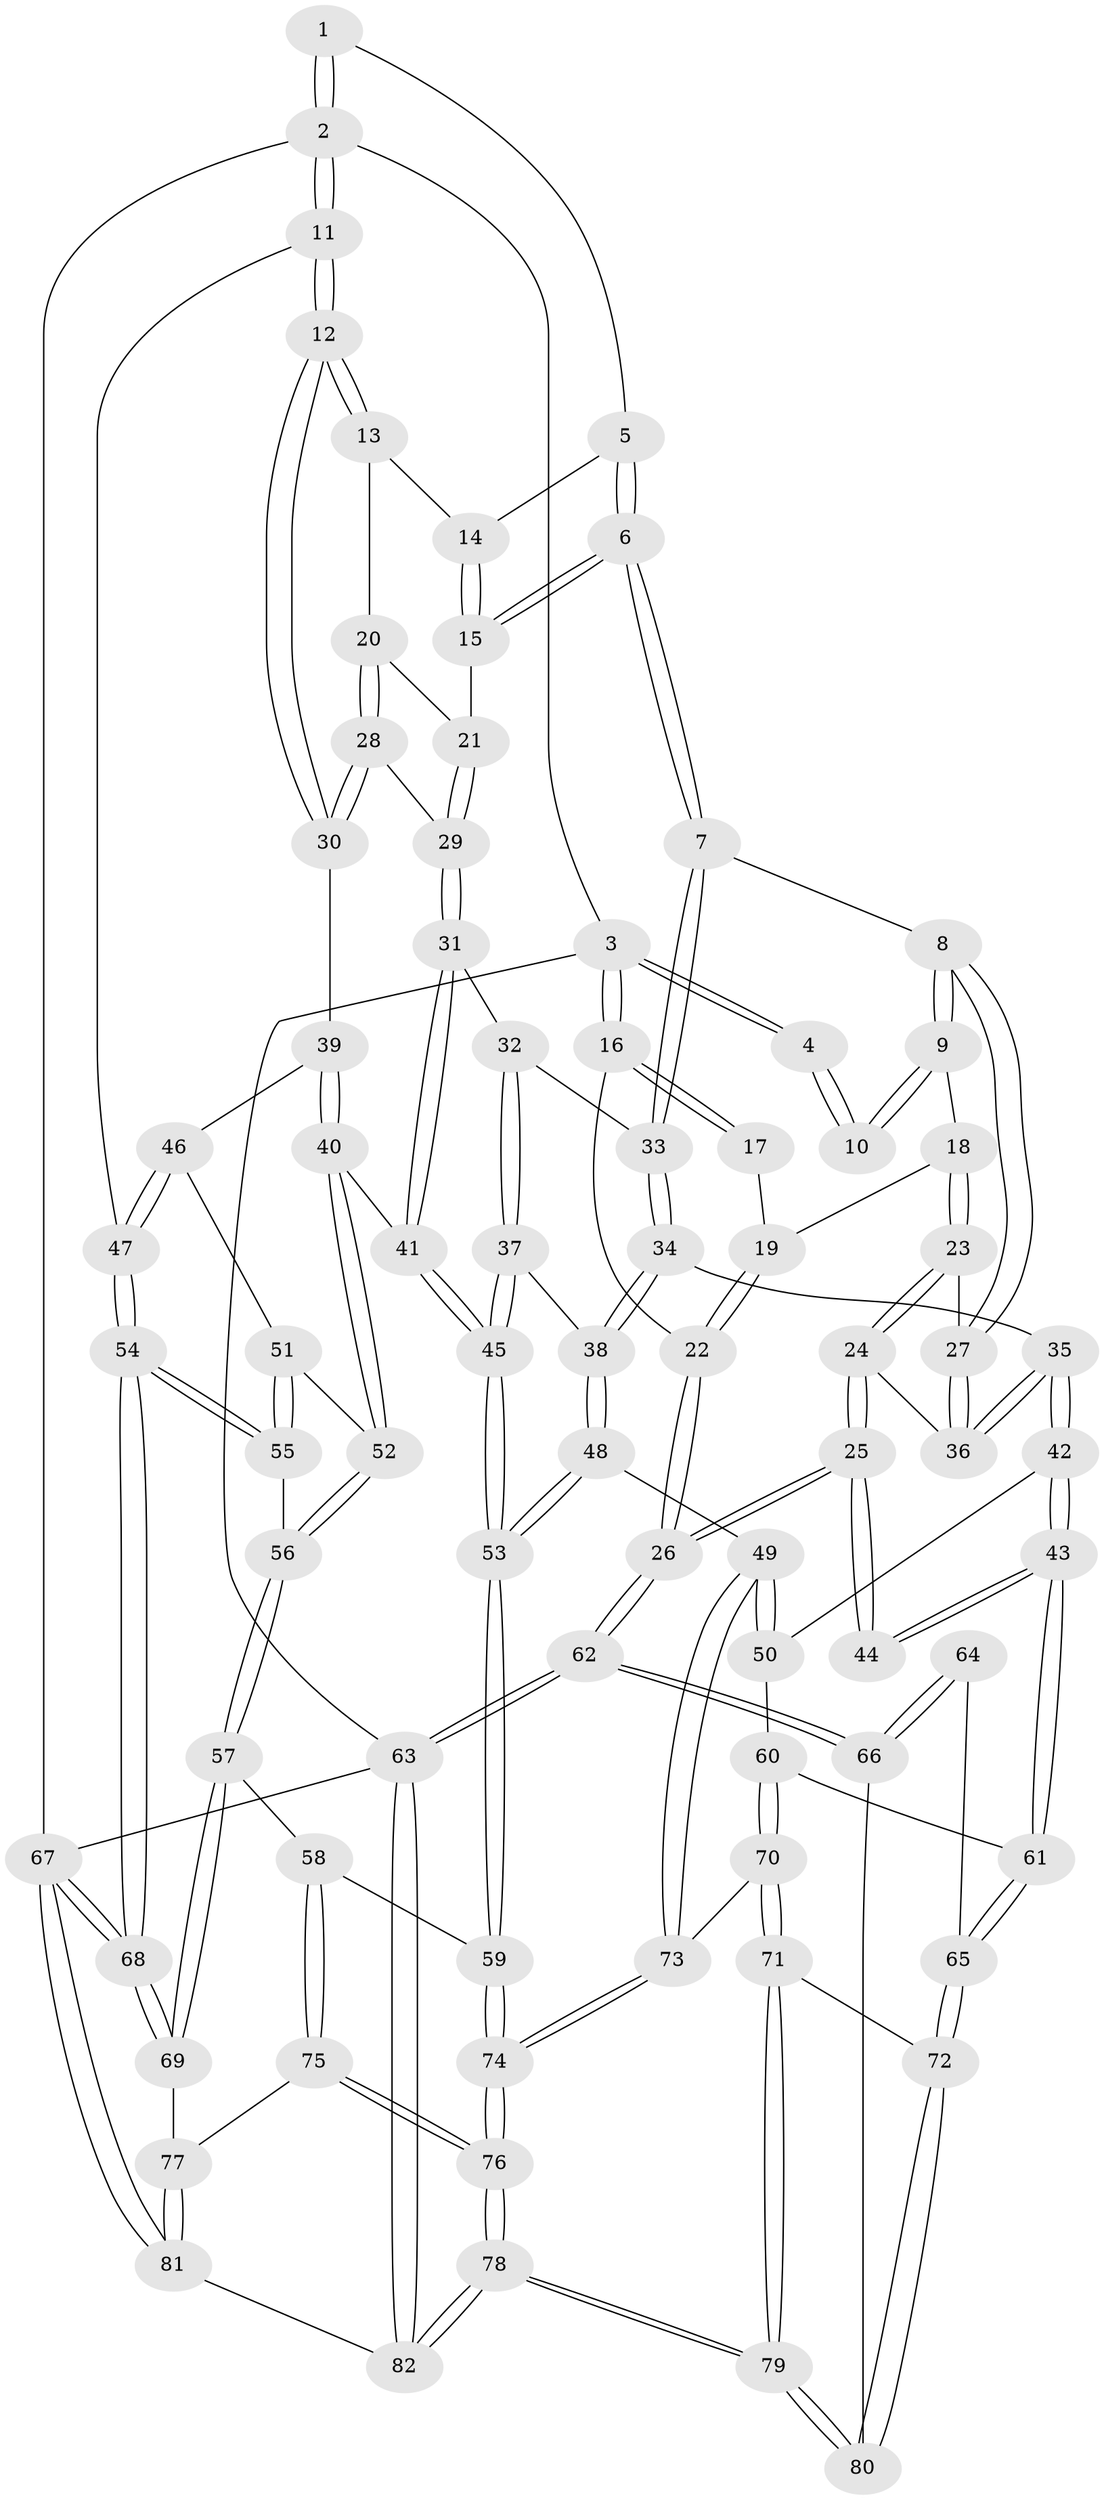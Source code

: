 // Generated by graph-tools (version 1.1) at 2025/16/03/09/25 04:16:56]
// undirected, 82 vertices, 202 edges
graph export_dot {
graph [start="1"]
  node [color=gray90,style=filled];
  1 [pos="+0.7746567067875013+0"];
  2 [pos="+1+0"];
  3 [pos="+0+0"];
  4 [pos="+0.34811994651786055+0"];
  5 [pos="+0.7582404830720799+0"];
  6 [pos="+0.5693129585569338+0.17866002816599502"];
  7 [pos="+0.5366685621583231+0.19817631937813002"];
  8 [pos="+0.5206763165219295+0.19441790770087317"];
  9 [pos="+0.36315520048263594+0.057661216776051655"];
  10 [pos="+0.3599434148462702+0.042528953843759765"];
  11 [pos="+1+0.24017577965375814"];
  12 [pos="+1+0.24030907682872182"];
  13 [pos="+0.8395628465760754+0.13955348812401389"];
  14 [pos="+0.8306057965539535+0.12913703899839368"];
  15 [pos="+0.6369176928928464+0.18712344387501328"];
  16 [pos="+0+0.013723762265274926"];
  17 [pos="+0.1005317779018304+0.05536823910943576"];
  18 [pos="+0.283013037825995+0.13720694829468996"];
  19 [pos="+0.2623256027261183+0.14433734886829747"];
  20 [pos="+0.8025907002181742+0.2373816922309215"];
  21 [pos="+0.6576579329390884+0.1983922247051174"];
  22 [pos="+0+0.3176165204196319"];
  23 [pos="+0.2843089388054822+0.26029391665482804"];
  24 [pos="+0.16928453016964579+0.35464959818983727"];
  25 [pos="+0.010890677396273878+0.3959719661319942"];
  26 [pos="+0+0.3540693978439689"];
  27 [pos="+0.37959258839315285+0.3260125969570765"];
  28 [pos="+0.8137989618117225+0.34558549520905557"];
  29 [pos="+0.8099676164219296+0.3472644025203593"];
  30 [pos="+0.8739561483132758+0.3527114190530742"];
  31 [pos="+0.7376798284082866+0.3978061253709547"];
  32 [pos="+0.5836417525330497+0.3271915843906668"];
  33 [pos="+0.5836083185271932+0.32713692245549514"];
  34 [pos="+0.39279925276109046+0.4472440778371084"];
  35 [pos="+0.3794526273995441+0.44618065258862777"];
  36 [pos="+0.36208156730032187+0.3751436916872783"];
  37 [pos="+0.5493078136210514+0.4824938868389623"];
  38 [pos="+0.5338204029663054+0.5000224693119681"];
  39 [pos="+0.8883303769102916+0.4870399028434701"];
  40 [pos="+0.8405711194192921+0.5293781673996993"];
  41 [pos="+0.7325530886496915+0.5011478735581691"];
  42 [pos="+0.3392329437476414+0.5076612411424237"];
  43 [pos="+0.24207969670425056+0.5490199681270111"];
  44 [pos="+0.024357131326865712+0.40848751680852047"];
  45 [pos="+0.7248021417195863+0.5111347779519149"];
  46 [pos="+0.9681832171504318+0.5116001272776837"];
  47 [pos="+1+0.4147987699656748"];
  48 [pos="+0.5284357130327542+0.610496603436223"];
  49 [pos="+0.5069648378133377+0.6270057032409603"];
  50 [pos="+0.40775281813898484+0.5764850487228397"];
  51 [pos="+0.9486717106913399+0.5533582973222687"];
  52 [pos="+0.8606942369225081+0.5757668122808154"];
  53 [pos="+0.6909589071950694+0.6414590885967599"];
  54 [pos="+1+0.9178642583905982"];
  55 [pos="+0.9560886281262255+0.6374304621253452"];
  56 [pos="+0.8613313690693385+0.6233507758694603"];
  57 [pos="+0.7871543372760391+0.7036033731482815"];
  58 [pos="+0.7314058730091688+0.7000583847032599"];
  59 [pos="+0.7131111867284402+0.6798590035714774"];
  60 [pos="+0.34409285231676656+0.671898324382011"];
  61 [pos="+0.24864751318361356+0.619729152531946"];
  62 [pos="+0+1"];
  63 [pos="+0+1"];
  64 [pos="+0.07456229762846013+0.5765870864940583"];
  65 [pos="+0.17174938244400545+0.7749840539217505"];
  66 [pos="+0.0492133167770457+0.8742351001999138"];
  67 [pos="+1+1"];
  68 [pos="+1+0.9299317053678469"];
  69 [pos="+0.9487861718118663+0.8302196837923109"];
  70 [pos="+0.4110381146862885+0.7434929111814943"];
  71 [pos="+0.31353492355800217+0.8034967928788531"];
  72 [pos="+0.16553868491619533+0.8003452834393966"];
  73 [pos="+0.4604518951484402+0.744592273009754"];
  74 [pos="+0.49157500222843065+0.7890309968467666"];
  75 [pos="+0.6740843392136026+0.8670768474137576"];
  76 [pos="+0.5318147530806536+0.8892539599761119"];
  77 [pos="+0.7235471318213146+0.9103552627314968"];
  78 [pos="+0.4391025971460813+1"];
  79 [pos="+0.4215360254218431+1"];
  80 [pos="+0.12823395575935542+0.8362102760651137"];
  81 [pos="+0.8251827964298077+1"];
  82 [pos="+0.4372486430961326+1"];
  1 -- 2;
  1 -- 2;
  1 -- 5;
  2 -- 3;
  2 -- 11;
  2 -- 11;
  2 -- 67;
  3 -- 4;
  3 -- 4;
  3 -- 16;
  3 -- 16;
  3 -- 63;
  4 -- 10;
  4 -- 10;
  5 -- 6;
  5 -- 6;
  5 -- 14;
  6 -- 7;
  6 -- 7;
  6 -- 15;
  6 -- 15;
  7 -- 8;
  7 -- 33;
  7 -- 33;
  8 -- 9;
  8 -- 9;
  8 -- 27;
  8 -- 27;
  9 -- 10;
  9 -- 10;
  9 -- 18;
  11 -- 12;
  11 -- 12;
  11 -- 47;
  12 -- 13;
  12 -- 13;
  12 -- 30;
  12 -- 30;
  13 -- 14;
  13 -- 20;
  14 -- 15;
  14 -- 15;
  15 -- 21;
  16 -- 17;
  16 -- 17;
  16 -- 22;
  17 -- 19;
  18 -- 19;
  18 -- 23;
  18 -- 23;
  19 -- 22;
  19 -- 22;
  20 -- 21;
  20 -- 28;
  20 -- 28;
  21 -- 29;
  21 -- 29;
  22 -- 26;
  22 -- 26;
  23 -- 24;
  23 -- 24;
  23 -- 27;
  24 -- 25;
  24 -- 25;
  24 -- 36;
  25 -- 26;
  25 -- 26;
  25 -- 44;
  25 -- 44;
  26 -- 62;
  26 -- 62;
  27 -- 36;
  27 -- 36;
  28 -- 29;
  28 -- 30;
  28 -- 30;
  29 -- 31;
  29 -- 31;
  30 -- 39;
  31 -- 32;
  31 -- 41;
  31 -- 41;
  32 -- 33;
  32 -- 37;
  32 -- 37;
  33 -- 34;
  33 -- 34;
  34 -- 35;
  34 -- 38;
  34 -- 38;
  35 -- 36;
  35 -- 36;
  35 -- 42;
  35 -- 42;
  37 -- 38;
  37 -- 45;
  37 -- 45;
  38 -- 48;
  38 -- 48;
  39 -- 40;
  39 -- 40;
  39 -- 46;
  40 -- 41;
  40 -- 52;
  40 -- 52;
  41 -- 45;
  41 -- 45;
  42 -- 43;
  42 -- 43;
  42 -- 50;
  43 -- 44;
  43 -- 44;
  43 -- 61;
  43 -- 61;
  45 -- 53;
  45 -- 53;
  46 -- 47;
  46 -- 47;
  46 -- 51;
  47 -- 54;
  47 -- 54;
  48 -- 49;
  48 -- 53;
  48 -- 53;
  49 -- 50;
  49 -- 50;
  49 -- 73;
  49 -- 73;
  50 -- 60;
  51 -- 52;
  51 -- 55;
  51 -- 55;
  52 -- 56;
  52 -- 56;
  53 -- 59;
  53 -- 59;
  54 -- 55;
  54 -- 55;
  54 -- 68;
  54 -- 68;
  55 -- 56;
  56 -- 57;
  56 -- 57;
  57 -- 58;
  57 -- 69;
  57 -- 69;
  58 -- 59;
  58 -- 75;
  58 -- 75;
  59 -- 74;
  59 -- 74;
  60 -- 61;
  60 -- 70;
  60 -- 70;
  61 -- 65;
  61 -- 65;
  62 -- 63;
  62 -- 63;
  62 -- 66;
  62 -- 66;
  63 -- 82;
  63 -- 82;
  63 -- 67;
  64 -- 65;
  64 -- 66;
  64 -- 66;
  65 -- 72;
  65 -- 72;
  66 -- 80;
  67 -- 68;
  67 -- 68;
  67 -- 81;
  67 -- 81;
  68 -- 69;
  68 -- 69;
  69 -- 77;
  70 -- 71;
  70 -- 71;
  70 -- 73;
  71 -- 72;
  71 -- 79;
  71 -- 79;
  72 -- 80;
  72 -- 80;
  73 -- 74;
  73 -- 74;
  74 -- 76;
  74 -- 76;
  75 -- 76;
  75 -- 76;
  75 -- 77;
  76 -- 78;
  76 -- 78;
  77 -- 81;
  77 -- 81;
  78 -- 79;
  78 -- 79;
  78 -- 82;
  78 -- 82;
  79 -- 80;
  79 -- 80;
  81 -- 82;
}
